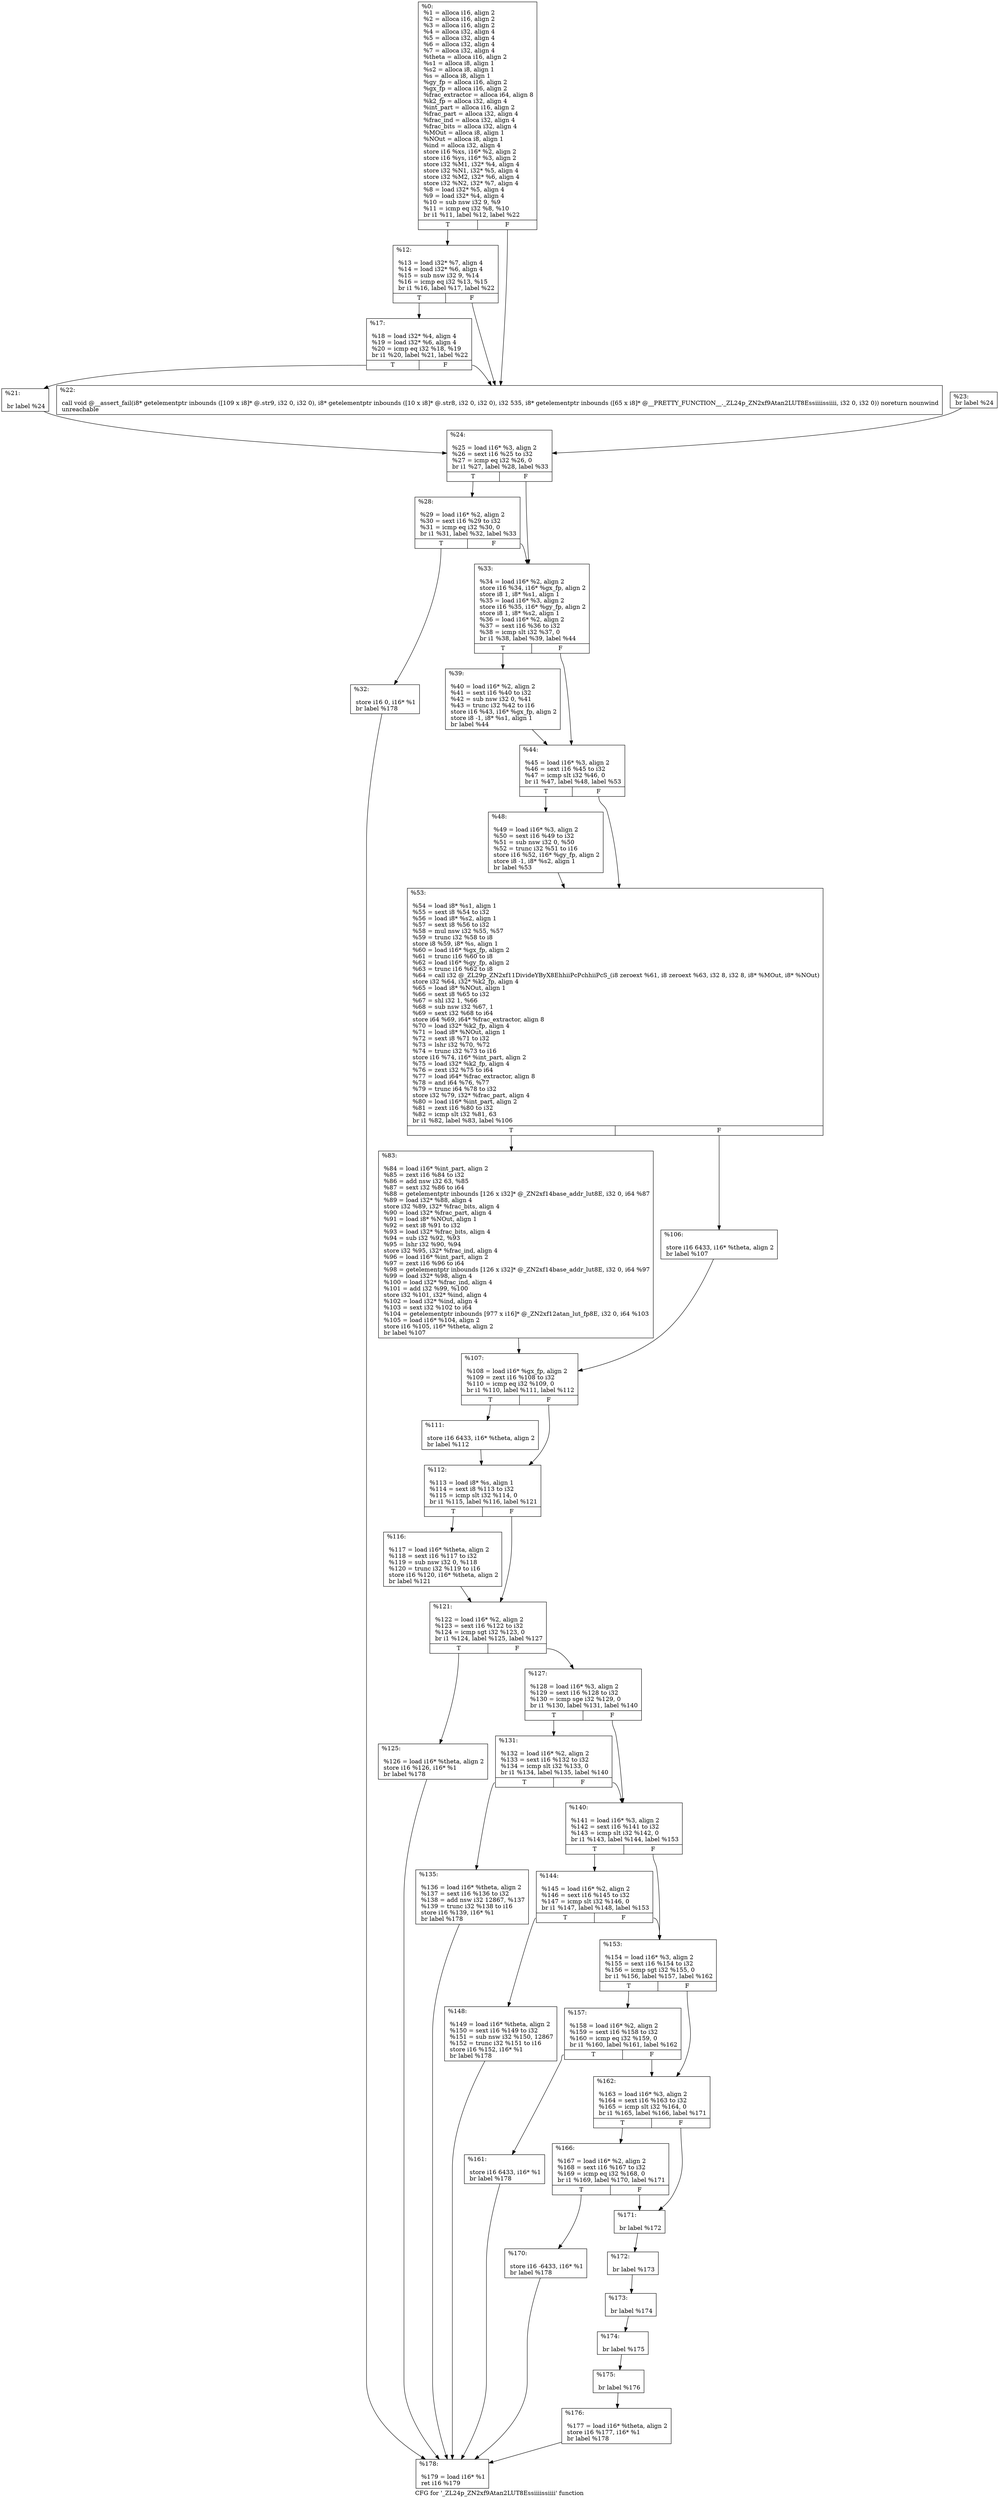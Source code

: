 digraph "CFG for '_ZL24p_ZN2xf9Atan2LUT8Essiiiissiiii' function" {
	label="CFG for '_ZL24p_ZN2xf9Atan2LUT8Essiiiissiiii' function";

	Node0x33a68d0 [shape=record,label="{%0:\l  %1 = alloca i16, align 2\l  %2 = alloca i16, align 2\l  %3 = alloca i16, align 2\l  %4 = alloca i32, align 4\l  %5 = alloca i32, align 4\l  %6 = alloca i32, align 4\l  %7 = alloca i32, align 4\l  %theta = alloca i16, align 2\l  %s1 = alloca i8, align 1\l  %s2 = alloca i8, align 1\l  %s = alloca i8, align 1\l  %gy_fp = alloca i16, align 2\l  %gx_fp = alloca i16, align 2\l  %frac_extractor = alloca i64, align 8\l  %k2_fp = alloca i32, align 4\l  %int_part = alloca i16, align 2\l  %frac_part = alloca i32, align 4\l  %frac_ind = alloca i32, align 4\l  %frac_bits = alloca i32, align 4\l  %MOut = alloca i8, align 1\l  %NOut = alloca i8, align 1\l  %ind = alloca i32, align 4\l  store i16 %xs, i16* %2, align 2\l  store i16 %ys, i16* %3, align 2\l  store i32 %M1, i32* %4, align 4\l  store i32 %N1, i32* %5, align 4\l  store i32 %M2, i32* %6, align 4\l  store i32 %N2, i32* %7, align 4\l  %8 = load i32* %5, align 4\l  %9 = load i32* %4, align 4\l  %10 = sub nsw i32 9, %9\l  %11 = icmp eq i32 %8, %10\l  br i1 %11, label %12, label %22\l|{<s0>T|<s1>F}}"];
	Node0x33a68d0:s0 -> Node0x33b1d00;
	Node0x33a68d0:s1 -> Node0x33b1d60;
	Node0x33b1d00 [shape=record,label="{%12:\l\l  %13 = load i32* %7, align 4\l  %14 = load i32* %6, align 4\l  %15 = sub nsw i32 9, %14\l  %16 = icmp eq i32 %13, %15\l  br i1 %16, label %17, label %22\l|{<s0>T|<s1>F}}"];
	Node0x33b1d00:s0 -> Node0x33b2090;
	Node0x33b1d00:s1 -> Node0x33b1d60;
	Node0x33b2090 [shape=record,label="{%17:\l\l  %18 = load i32* %4, align 4\l  %19 = load i32* %6, align 4\l  %20 = icmp eq i32 %18, %19\l  br i1 %20, label %21, label %22\l|{<s0>T|<s1>F}}"];
	Node0x33b2090:s0 -> Node0x33b22a0;
	Node0x33b2090:s1 -> Node0x33b1d60;
	Node0x33b22a0 [shape=record,label="{%21:\l\l  br label %24\l}"];
	Node0x33b22a0 -> Node0x33b23b0;
	Node0x33b1d60 [shape=record,label="{%22:\l\l  call void @__assert_fail(i8* getelementptr inbounds ([109 x i8]* @.str9, i32 0, i32 0), i8* getelementptr inbounds ([10 x i8]* @.str8, i32 0, i32 0), i32 535, i8* getelementptr inbounds ([65 x i8]* @__PRETTY_FUNCTION__._ZL24p_ZN2xf9Atan2LUT8Essiiiissiiii, i32 0, i32 0)) noreturn nounwind\l  unreachable\l}"];
	Node0x33b2870 [shape=record,label="{%23:                                                  \l  br label %24\l}"];
	Node0x33b2870 -> Node0x33b23b0;
	Node0x33b23b0 [shape=record,label="{%24:\l\l  %25 = load i16* %3, align 2\l  %26 = sext i16 %25 to i32\l  %27 = icmp eq i32 %26, 0\l  br i1 %27, label %28, label %33\l|{<s0>T|<s1>F}}"];
	Node0x33b23b0:s0 -> Node0x33b2ae0;
	Node0x33b23b0:s1 -> Node0x33b2b40;
	Node0x33b2ae0 [shape=record,label="{%28:\l\l  %29 = load i16* %2, align 2\l  %30 = sext i16 %29 to i32\l  %31 = icmp eq i32 %30, 0\l  br i1 %31, label %32, label %33\l|{<s0>T|<s1>F}}"];
	Node0x33b2ae0:s0 -> Node0x33b2de0;
	Node0x33b2ae0:s1 -> Node0x33b2b40;
	Node0x33b2de0 [shape=record,label="{%32:\l\l  store i16 0, i16* %1\l  br label %178\l}"];
	Node0x33b2de0 -> Node0x33b2f80;
	Node0x33b2b40 [shape=record,label="{%33:\l\l  %34 = load i16* %2, align 2\l  store i16 %34, i16* %gx_fp, align 2\l  store i8 1, i8* %s1, align 1\l  %35 = load i16* %3, align 2\l  store i16 %35, i16* %gy_fp, align 2\l  store i8 1, i8* %s2, align 1\l  %36 = load i16* %2, align 2\l  %37 = sext i16 %36 to i32\l  %38 = icmp slt i32 %37, 0\l  br i1 %38, label %39, label %44\l|{<s0>T|<s1>F}}"];
	Node0x33b2b40:s0 -> Node0x33b3530;
	Node0x33b2b40:s1 -> Node0x33b3590;
	Node0x33b3530 [shape=record,label="{%39:\l\l  %40 = load i16* %2, align 2\l  %41 = sext i16 %40 to i32\l  %42 = sub nsw i32 0, %41\l  %43 = trunc i32 %42 to i16\l  store i16 %43, i16* %gx_fp, align 2\l  store i8 -1, i8* %s1, align 1\l  br label %44\l}"];
	Node0x33b3530 -> Node0x33b3590;
	Node0x33b3590 [shape=record,label="{%44:\l\l  %45 = load i16* %3, align 2\l  %46 = sext i16 %45 to i32\l  %47 = icmp slt i32 %46, 0\l  br i1 %47, label %48, label %53\l|{<s0>T|<s1>F}}"];
	Node0x33b3590:s0 -> Node0x33b3be0;
	Node0x33b3590:s1 -> Node0x33b3c40;
	Node0x33b3be0 [shape=record,label="{%48:\l\l  %49 = load i16* %3, align 2\l  %50 = sext i16 %49 to i32\l  %51 = sub nsw i32 0, %50\l  %52 = trunc i32 %51 to i16\l  store i16 %52, i16* %gy_fp, align 2\l  store i8 -1, i8* %s2, align 1\l  br label %53\l}"];
	Node0x33b3be0 -> Node0x33b3c40;
	Node0x33b3c40 [shape=record,label="{%53:\l\l  %54 = load i8* %s1, align 1\l  %55 = sext i8 %54 to i32\l  %56 = load i8* %s2, align 1\l  %57 = sext i8 %56 to i32\l  %58 = mul nsw i32 %55, %57\l  %59 = trunc i32 %58 to i8\l  store i8 %59, i8* %s, align 1\l  %60 = load i16* %gx_fp, align 2\l  %61 = trunc i16 %60 to i8\l  %62 = load i16* %gy_fp, align 2\l  %63 = trunc i16 %62 to i8\l  %64 = call i32 @_ZL29p_ZN2xf11DivideYByX8EhhiiPcPchhiiPcS_(i8 zeroext %61, i8 zeroext %63, i32 8, i32 8, i8* %MOut, i8* %NOut)\l  store i32 %64, i32* %k2_fp, align 4\l  %65 = load i8* %NOut, align 1\l  %66 = sext i8 %65 to i32\l  %67 = shl i32 1, %66\l  %68 = sub nsw i32 %67, 1\l  %69 = sext i32 %68 to i64\l  store i64 %69, i64* %frac_extractor, align 8\l  %70 = load i32* %k2_fp, align 4\l  %71 = load i8* %NOut, align 1\l  %72 = sext i8 %71 to i32\l  %73 = lshr i32 %70, %72\l  %74 = trunc i32 %73 to i16\l  store i16 %74, i16* %int_part, align 2\l  %75 = load i32* %k2_fp, align 4\l  %76 = zext i32 %75 to i64\l  %77 = load i64* %frac_extractor, align 8\l  %78 = and i64 %76, %77\l  %79 = trunc i64 %78 to i32\l  store i32 %79, i32* %frac_part, align 4\l  %80 = load i16* %int_part, align 2\l  %81 = zext i16 %80 to i32\l  %82 = icmp slt i32 %81, 63\l  br i1 %82, label %83, label %106\l|{<s0>T|<s1>F}}"];
	Node0x33b3c40:s0 -> Node0x33b5400;
	Node0x33b3c40:s1 -> Node0x33b5460;
	Node0x33b5400 [shape=record,label="{%83:\l\l  %84 = load i16* %int_part, align 2\l  %85 = zext i16 %84 to i32\l  %86 = add nsw i32 63, %85\l  %87 = sext i32 %86 to i64\l  %88 = getelementptr inbounds [126 x i32]* @_ZN2xf14base_addr_lut8E, i32 0, i64 %87\l  %89 = load i32* %88, align 4\l  store i32 %89, i32* %frac_bits, align 4\l  %90 = load i32* %frac_part, align 4\l  %91 = load i8* %NOut, align 1\l  %92 = sext i8 %91 to i32\l  %93 = load i32* %frac_bits, align 4\l  %94 = sub i32 %92, %93\l  %95 = lshr i32 %90, %94\l  store i32 %95, i32* %frac_ind, align 4\l  %96 = load i16* %int_part, align 2\l  %97 = zext i16 %96 to i64\l  %98 = getelementptr inbounds [126 x i32]* @_ZN2xf14base_addr_lut8E, i32 0, i64 %97\l  %99 = load i32* %98, align 4\l  %100 = load i32* %frac_ind, align 4\l  %101 = add i32 %99, %100\l  store i32 %101, i32* %ind, align 4\l  %102 = load i32* %ind, align 4\l  %103 = sext i32 %102 to i64\l  %104 = getelementptr inbounds [977 x i16]* @_ZN2xf12atan_lut_fp8E, i32 0, i64 %103\l  %105 = load i16* %104, align 2\l  store i16 %105, i16* %theta, align 2\l  br label %107\l}"];
	Node0x33b5400 -> Node0x33b63d0;
	Node0x33b5460 [shape=record,label="{%106:\l\l  store i16 6433, i16* %theta, align 2\l  br label %107\l}"];
	Node0x33b5460 -> Node0x33b63d0;
	Node0x33b63d0 [shape=record,label="{%107:\l\l  %108 = load i16* %gx_fp, align 2\l  %109 = zext i16 %108 to i32\l  %110 = icmp eq i32 %109, 0\l  br i1 %110, label %111, label %112\l|{<s0>T|<s1>F}}"];
	Node0x33b63d0:s0 -> Node0x33b67a0;
	Node0x33b63d0:s1 -> Node0x33b6800;
	Node0x33b67a0 [shape=record,label="{%111:\l\l  store i16 6433, i16* %theta, align 2\l  br label %112\l}"];
	Node0x33b67a0 -> Node0x33b6800;
	Node0x33b6800 [shape=record,label="{%112:\l\l  %113 = load i8* %s, align 1\l  %114 = sext i8 %113 to i32\l  %115 = icmp slt i32 %114, 0\l  br i1 %115, label %116, label %121\l|{<s0>T|<s1>F}}"];
	Node0x33b6800:s0 -> Node0x33b6bb0;
	Node0x33b6800:s1 -> Node0x33b6c10;
	Node0x33b6bb0 [shape=record,label="{%116:\l\l  %117 = load i16* %theta, align 2\l  %118 = sext i16 %117 to i32\l  %119 = sub nsw i32 0, %118\l  %120 = trunc i32 %119 to i16\l  store i16 %120, i16* %theta, align 2\l  br label %121\l}"];
	Node0x33b6bb0 -> Node0x33b6c10;
	Node0x33b6c10 [shape=record,label="{%121:\l\l  %122 = load i16* %2, align 2\l  %123 = sext i16 %122 to i32\l  %124 = icmp sgt i32 %123, 0\l  br i1 %124, label %125, label %127\l|{<s0>T|<s1>F}}"];
	Node0x33b6c10:s0 -> Node0x33b71d0;
	Node0x33b6c10:s1 -> Node0x33b7230;
	Node0x33b71d0 [shape=record,label="{%125:\l\l  %126 = load i16* %theta, align 2\l  store i16 %126, i16* %1\l  br label %178\l}"];
	Node0x33b71d0 -> Node0x33b2f80;
	Node0x33b7230 [shape=record,label="{%127:\l\l  %128 = load i16* %3, align 2\l  %129 = sext i16 %128 to i32\l  %130 = icmp sge i32 %129, 0\l  br i1 %130, label %131, label %140\l|{<s0>T|<s1>F}}"];
	Node0x33b7230:s0 -> Node0x33b7e70;
	Node0x33b7230:s1 -> Node0x33b7ed0;
	Node0x33b7e70 [shape=record,label="{%131:\l\l  %132 = load i16* %2, align 2\l  %133 = sext i16 %132 to i32\l  %134 = icmp slt i32 %133, 0\l  br i1 %134, label %135, label %140\l|{<s0>T|<s1>F}}"];
	Node0x33b7e70:s0 -> Node0x33b8170;
	Node0x33b7e70:s1 -> Node0x33b7ed0;
	Node0x33b8170 [shape=record,label="{%135:\l\l  %136 = load i16* %theta, align 2\l  %137 = sext i16 %136 to i32\l  %138 = add nsw i32 12867, %137\l  %139 = trunc i32 %138 to i16\l  store i16 %139, i16* %1\l  br label %178\l}"];
	Node0x33b8170 -> Node0x33b2f80;
	Node0x33b7ed0 [shape=record,label="{%140:\l\l  %141 = load i16* %3, align 2\l  %142 = sext i16 %141 to i32\l  %143 = icmp slt i32 %142, 0\l  br i1 %143, label %144, label %153\l|{<s0>T|<s1>F}}"];
	Node0x33b7ed0:s0 -> Node0x33b8730;
	Node0x33b7ed0:s1 -> Node0x33b8790;
	Node0x33b8730 [shape=record,label="{%144:\l\l  %145 = load i16* %2, align 2\l  %146 = sext i16 %145 to i32\l  %147 = icmp slt i32 %146, 0\l  br i1 %147, label %148, label %153\l|{<s0>T|<s1>F}}"];
	Node0x33b8730:s0 -> Node0x33b8a30;
	Node0x33b8730:s1 -> Node0x33b8790;
	Node0x33b8a30 [shape=record,label="{%148:\l\l  %149 = load i16* %theta, align 2\l  %150 = sext i16 %149 to i32\l  %151 = sub nsw i32 %150, 12867\l  %152 = trunc i32 %151 to i16\l  store i16 %152, i16* %1\l  br label %178\l}"];
	Node0x33b8a30 -> Node0x33b2f80;
	Node0x33b8790 [shape=record,label="{%153:\l\l  %154 = load i16* %3, align 2\l  %155 = sext i16 %154 to i32\l  %156 = icmp sgt i32 %155, 0\l  br i1 %156, label %157, label %162\l|{<s0>T|<s1>F}}"];
	Node0x33b8790:s0 -> Node0x33b8ff0;
	Node0x33b8790:s1 -> Node0x33b9050;
	Node0x33b8ff0 [shape=record,label="{%157:\l\l  %158 = load i16* %2, align 2\l  %159 = sext i16 %158 to i32\l  %160 = icmp eq i32 %159, 0\l  br i1 %160, label %161, label %162\l|{<s0>T|<s1>F}}"];
	Node0x33b8ff0:s0 -> Node0x33b92f0;
	Node0x33b8ff0:s1 -> Node0x33b9050;
	Node0x33b92f0 [shape=record,label="{%161:\l\l  store i16 6433, i16* %1\l  br label %178\l}"];
	Node0x33b92f0 -> Node0x33b2f80;
	Node0x33b9050 [shape=record,label="{%162:\l\l  %163 = load i16* %3, align 2\l  %164 = sext i16 %163 to i32\l  %165 = icmp slt i32 %164, 0\l  br i1 %165, label %166, label %171\l|{<s0>T|<s1>F}}"];
	Node0x33b9050:s0 -> Node0x33b96a0;
	Node0x33b9050:s1 -> Node0x33b9700;
	Node0x33b96a0 [shape=record,label="{%166:\l\l  %167 = load i16* %2, align 2\l  %168 = sext i16 %167 to i32\l  %169 = icmp eq i32 %168, 0\l  br i1 %169, label %170, label %171\l|{<s0>T|<s1>F}}"];
	Node0x33b96a0:s0 -> Node0x33b99a0;
	Node0x33b96a0:s1 -> Node0x33b9700;
	Node0x33b99a0 [shape=record,label="{%170:\l\l  store i16 -6433, i16* %1\l  br label %178\l}"];
	Node0x33b99a0 -> Node0x33b2f80;
	Node0x33b9700 [shape=record,label="{%171:\l\l  br label %172\l}"];
	Node0x33b9700 -> Node0x33b9c10;
	Node0x33b9c10 [shape=record,label="{%172:\l\l  br label %173\l}"];
	Node0x33b9c10 -> Node0x33b9cf0;
	Node0x33b9cf0 [shape=record,label="{%173:\l\l  br label %174\l}"];
	Node0x33b9cf0 -> Node0x33b9dd0;
	Node0x33b9dd0 [shape=record,label="{%174:\l\l  br label %175\l}"];
	Node0x33b9dd0 -> Node0x33b9eb0;
	Node0x33b9eb0 [shape=record,label="{%175:\l\l  br label %176\l}"];
	Node0x33b9eb0 -> Node0x33b9f90;
	Node0x33b9f90 [shape=record,label="{%176:\l\l  %177 = load i16* %theta, align 2\l  store i16 %177, i16* %1\l  br label %178\l}"];
	Node0x33b9f90 -> Node0x33b2f80;
	Node0x33b2f80 [shape=record,label="{%178:\l\l  %179 = load i16* %1\l  ret i16 %179\l}"];
}
